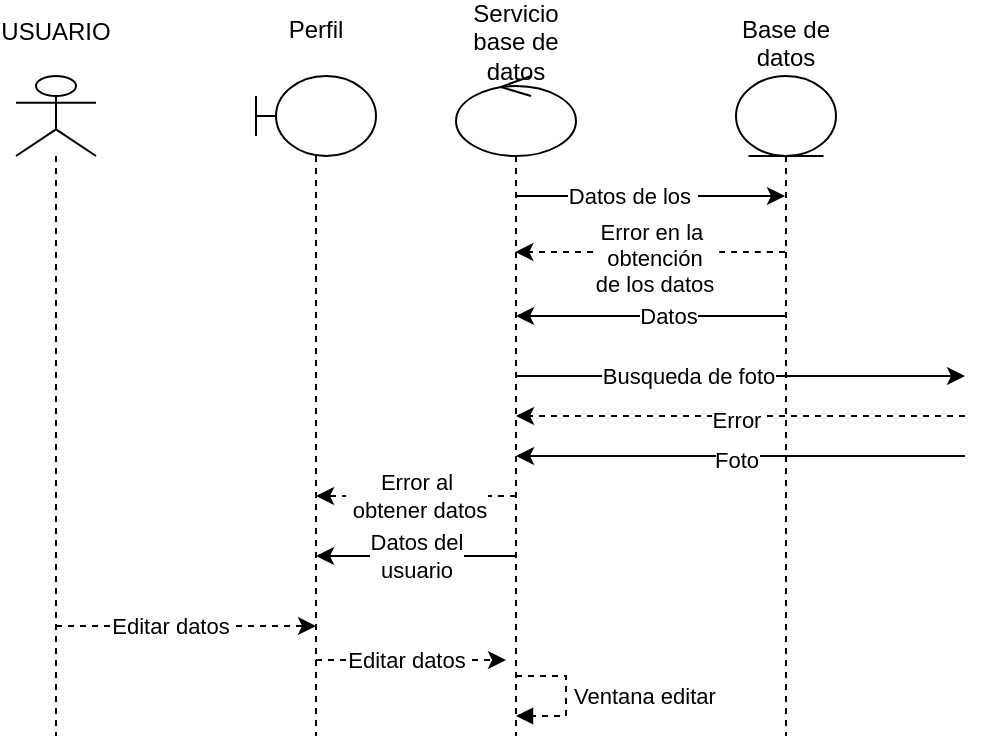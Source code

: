<mxfile version="13.6.10" type="device"><diagram id="UfYbKwdu4PKP9rGZrU39" name="Page-1"><mxGraphModel dx="650" dy="368" grid="1" gridSize="10" guides="1" tooltips="1" connect="1" arrows="1" fold="1" page="1" pageScale="1" pageWidth="827" pageHeight="1169" math="0" shadow="0"><root><mxCell id="0"/><mxCell id="1" parent="0"/><mxCell id="NuBFNAfn7r29nDJ_Eoth-1" value="USUARIO" style="shape=umlLifeline;participant=umlActor;perimeter=lifelinePerimeter;whiteSpace=wrap;html=1;container=1;collapsible=0;recursiveResize=0;verticalAlign=top;spacingTop=-36;outlineConnect=0;spacingBottom=100;" vertex="1" parent="1"><mxGeometry x="100" y="160" width="40" height="330" as="geometry"/></mxCell><mxCell id="NuBFNAfn7r29nDJ_Eoth-2" value="Base de datos" style="shape=umlLifeline;participant=umlEntity;perimeter=lifelinePerimeter;whiteSpace=wrap;html=1;container=1;collapsible=0;recursiveResize=0;verticalAlign=top;spacingTop=-37;outlineConnect=0;spacingBottom=5;" vertex="1" parent="1"><mxGeometry x="460" y="160" width="50" height="330" as="geometry"/></mxCell><mxCell id="NuBFNAfn7r29nDJ_Eoth-3" value="Servicio base de datos" style="shape=umlLifeline;participant=umlControl;perimeter=lifelinePerimeter;whiteSpace=wrap;html=1;container=1;collapsible=0;recursiveResize=0;verticalAlign=top;spacingTop=-45;outlineConnect=0;" vertex="1" parent="1"><mxGeometry x="320" y="160" width="60" height="330" as="geometry"/></mxCell><mxCell id="NuBFNAfn7r29nDJ_Eoth-4" value="Perfil" style="shape=umlLifeline;participant=umlBoundary;perimeter=lifelinePerimeter;whiteSpace=wrap;html=1;container=1;collapsible=0;recursiveResize=0;verticalAlign=top;spacingTop=-37;outlineConnect=0;" vertex="1" parent="1"><mxGeometry x="220" y="160" width="60" height="330" as="geometry"/></mxCell><mxCell id="NuBFNAfn7r29nDJ_Eoth-7" value="" style="endArrow=classic;html=1;" edge="1" parent="1" target="NuBFNAfn7r29nDJ_Eoth-2"><mxGeometry width="50" height="50" relative="1" as="geometry"><mxPoint x="349.997" y="220" as="sourcePoint"/><mxPoint x="450.33" y="220" as="targetPoint"/><Array as="points"/></mxGeometry></mxCell><mxCell id="NuBFNAfn7r29nDJ_Eoth-8" value="Datos de los&amp;nbsp;" style="edgeLabel;html=1;align=center;verticalAlign=middle;resizable=0;points=[];" vertex="1" connectable="0" parent="NuBFNAfn7r29nDJ_Eoth-7"><mxGeometry x="-0.315" y="1" relative="1" as="geometry"><mxPoint x="12.19" y="1" as="offset"/></mxGeometry></mxCell><mxCell id="NuBFNAfn7r29nDJ_Eoth-11" value="" style="endArrow=classic;html=1;dashed=1;" edge="1" parent="1"><mxGeometry width="50" height="50" relative="1" as="geometry"><mxPoint x="484.5" y="248" as="sourcePoint"/><mxPoint x="349.667" y="248" as="targetPoint"/><Array as="points"><mxPoint x="470" y="248"/><mxPoint x="460" y="248"/></Array></mxGeometry></mxCell><mxCell id="NuBFNAfn7r29nDJ_Eoth-12" value="Error en la&amp;nbsp;&lt;br&gt;obtención&lt;br&gt;de los datos" style="edgeLabel;html=1;align=center;verticalAlign=middle;resizable=0;points=[];" vertex="1" connectable="0" parent="NuBFNAfn7r29nDJ_Eoth-11"><mxGeometry x="0.308" y="2" relative="1" as="geometry"><mxPoint x="22.6" y="1" as="offset"/></mxGeometry></mxCell><mxCell id="NuBFNAfn7r29nDJ_Eoth-42" value="" style="endArrow=classic;html=1;dashed=1;" edge="1" parent="1"><mxGeometry width="50" height="50" relative="1" as="geometry"><mxPoint x="350" y="370" as="sourcePoint"/><mxPoint x="250" y="370" as="targetPoint"/><Array as="points"/></mxGeometry></mxCell><mxCell id="NuBFNAfn7r29nDJ_Eoth-43" value="Error al&lt;br&gt;&amp;nbsp;obtener datos" style="edgeLabel;html=1;align=center;verticalAlign=middle;resizable=0;points=[];" vertex="1" connectable="0" parent="NuBFNAfn7r29nDJ_Eoth-42"><mxGeometry x="0.308" y="2" relative="1" as="geometry"><mxPoint x="15.0" y="-2" as="offset"/></mxGeometry></mxCell><mxCell id="NuBFNAfn7r29nDJ_Eoth-44" value="" style="endArrow=classic;html=1;" edge="1" parent="1"><mxGeometry width="50" height="50" relative="1" as="geometry"><mxPoint x="350" y="400" as="sourcePoint"/><mxPoint x="250" y="400" as="targetPoint"/><Array as="points"/></mxGeometry></mxCell><mxCell id="NuBFNAfn7r29nDJ_Eoth-45" value="Datos del&lt;br&gt;usuario" style="edgeLabel;html=1;align=center;verticalAlign=middle;resizable=0;points=[];" vertex="1" connectable="0" parent="NuBFNAfn7r29nDJ_Eoth-44"><mxGeometry x="0.308" y="2" relative="1" as="geometry"><mxPoint x="15.0" y="-2" as="offset"/></mxGeometry></mxCell><mxCell id="NuBFNAfn7r29nDJ_Eoth-48" value="" style="endArrow=classic;html=1;" edge="1" parent="1"><mxGeometry width="50" height="50" relative="1" as="geometry"><mxPoint x="349.997" y="310" as="sourcePoint"/><mxPoint x="574.5" y="310" as="targetPoint"/><Array as="points"/></mxGeometry></mxCell><mxCell id="NuBFNAfn7r29nDJ_Eoth-49" value="Busqueda de foto" style="edgeLabel;html=1;align=center;verticalAlign=middle;resizable=0;points=[];" vertex="1" connectable="0" parent="NuBFNAfn7r29nDJ_Eoth-48"><mxGeometry x="-0.315" y="1" relative="1" as="geometry"><mxPoint x="8.83" y="1" as="offset"/></mxGeometry></mxCell><mxCell id="NuBFNAfn7r29nDJ_Eoth-54" value="" style="endArrow=classic;html=1;dashed=1;" edge="1" parent="1" target="NuBFNAfn7r29nDJ_Eoth-3"><mxGeometry width="50" height="50" relative="1" as="geometry"><mxPoint x="574.5" y="330" as="sourcePoint"/><mxPoint x="680" y="390.0" as="targetPoint"/><Array as="points"><mxPoint x="510" y="330"/></Array></mxGeometry></mxCell><mxCell id="NuBFNAfn7r29nDJ_Eoth-55" value="Error" style="edgeLabel;html=1;align=center;verticalAlign=middle;resizable=0;points=[];" vertex="1" connectable="0" parent="NuBFNAfn7r29nDJ_Eoth-54"><mxGeometry x="-0.315" y="1" relative="1" as="geometry"><mxPoint x="-37.83" y="1" as="offset"/></mxGeometry></mxCell><mxCell id="NuBFNAfn7r29nDJ_Eoth-56" value="" style="endArrow=classic;html=1;" edge="1" parent="1"><mxGeometry width="50" height="50" relative="1" as="geometry"><mxPoint x="485.5" y="280" as="sourcePoint"/><mxPoint x="350" y="280" as="targetPoint"/><Array as="points"/></mxGeometry></mxCell><mxCell id="NuBFNAfn7r29nDJ_Eoth-57" value="Datos" style="edgeLabel;html=1;align=center;verticalAlign=middle;resizable=0;points=[];" vertex="1" connectable="0" parent="NuBFNAfn7r29nDJ_Eoth-56"><mxGeometry x="0.308" y="2" relative="1" as="geometry"><mxPoint x="28.83" y="-2" as="offset"/></mxGeometry></mxCell><mxCell id="NuBFNAfn7r29nDJ_Eoth-58" value="" style="endArrow=classic;html=1;" edge="1" parent="1" target="NuBFNAfn7r29nDJ_Eoth-3"><mxGeometry width="50" height="50" relative="1" as="geometry"><mxPoint x="574.5" y="350" as="sourcePoint"/><mxPoint x="714.5" y="390" as="targetPoint"/><Array as="points"><mxPoint x="430" y="350"/></Array></mxGeometry></mxCell><mxCell id="NuBFNAfn7r29nDJ_Eoth-59" value="Foto" style="edgeLabel;html=1;align=center;verticalAlign=middle;resizable=0;points=[];" vertex="1" connectable="0" parent="NuBFNAfn7r29nDJ_Eoth-58"><mxGeometry x="-0.315" y="1" relative="1" as="geometry"><mxPoint x="-37.83" y="1" as="offset"/></mxGeometry></mxCell><mxCell id="NuBFNAfn7r29nDJ_Eoth-60" value="" style="endArrow=classic;html=1;dashed=1;" edge="1" parent="1"><mxGeometry width="50" height="50" relative="1" as="geometry"><mxPoint x="119.997" y="435" as="sourcePoint"/><mxPoint x="250" y="435" as="targetPoint"/><Array as="points"/></mxGeometry></mxCell><mxCell id="NuBFNAfn7r29nDJ_Eoth-61" value="Editar datos" style="edgeLabel;html=1;align=center;verticalAlign=middle;resizable=0;points=[];" vertex="1" connectable="0" parent="NuBFNAfn7r29nDJ_Eoth-60"><mxGeometry x="-0.315" y="1" relative="1" as="geometry"><mxPoint x="12.19" y="1" as="offset"/></mxGeometry></mxCell><mxCell id="NuBFNAfn7r29nDJ_Eoth-62" value="" style="endArrow=classic;html=1;dashed=1;" edge="1" parent="1"><mxGeometry width="50" height="50" relative="1" as="geometry"><mxPoint x="249.997" y="452" as="sourcePoint"/><mxPoint x="345" y="452.0" as="targetPoint"/><Array as="points"/></mxGeometry></mxCell><mxCell id="NuBFNAfn7r29nDJ_Eoth-63" value="Editar datos" style="edgeLabel;html=1;align=center;verticalAlign=middle;resizable=0;points=[];" vertex="1" connectable="0" parent="NuBFNAfn7r29nDJ_Eoth-62"><mxGeometry x="-0.315" y="1" relative="1" as="geometry"><mxPoint x="12.19" y="1" as="offset"/></mxGeometry></mxCell><mxCell id="NuBFNAfn7r29nDJ_Eoth-66" value="Ventana editar" style="edgeStyle=orthogonalEdgeStyle;html=1;align=left;spacingLeft=2;endArrow=block;rounded=0;dashed=1;" edge="1" parent="1"><mxGeometry relative="1" as="geometry"><mxPoint x="350" y="460" as="sourcePoint"/><Array as="points"><mxPoint x="375" y="460"/></Array><mxPoint x="350" y="480" as="targetPoint"/></mxGeometry></mxCell></root></mxGraphModel></diagram></mxfile>